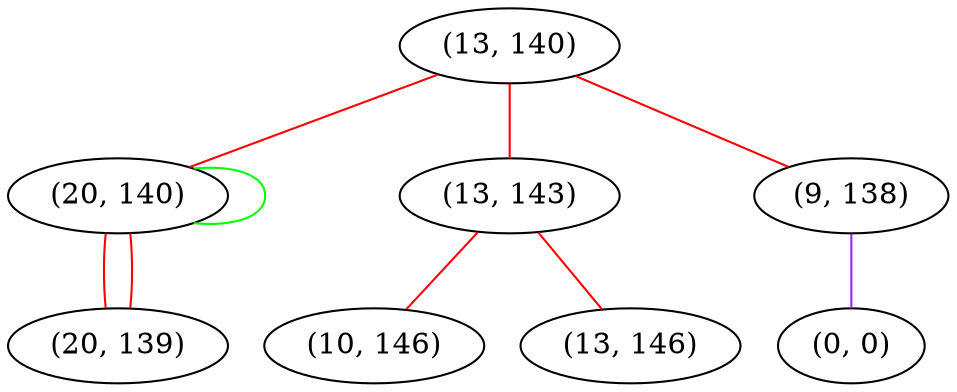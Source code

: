 graph "" {
"(13, 140)";
"(20, 140)";
"(13, 143)";
"(20, 139)";
"(10, 146)";
"(9, 138)";
"(0, 0)";
"(13, 146)";
"(13, 140)" -- "(9, 138)"  [color=red, key=0, weight=1];
"(13, 140)" -- "(13, 143)"  [color=red, key=0, weight=1];
"(13, 140)" -- "(20, 140)"  [color=red, key=0, weight=1];
"(20, 140)" -- "(20, 140)"  [color=green, key=0, weight=2];
"(20, 140)" -- "(20, 139)"  [color=red, key=0, weight=1];
"(20, 140)" -- "(20, 139)"  [color=red, key=1, weight=1];
"(13, 143)" -- "(13, 146)"  [color=red, key=0, weight=1];
"(13, 143)" -- "(10, 146)"  [color=red, key=0, weight=1];
"(9, 138)" -- "(0, 0)"  [color=purple, key=0, weight=4];
}
